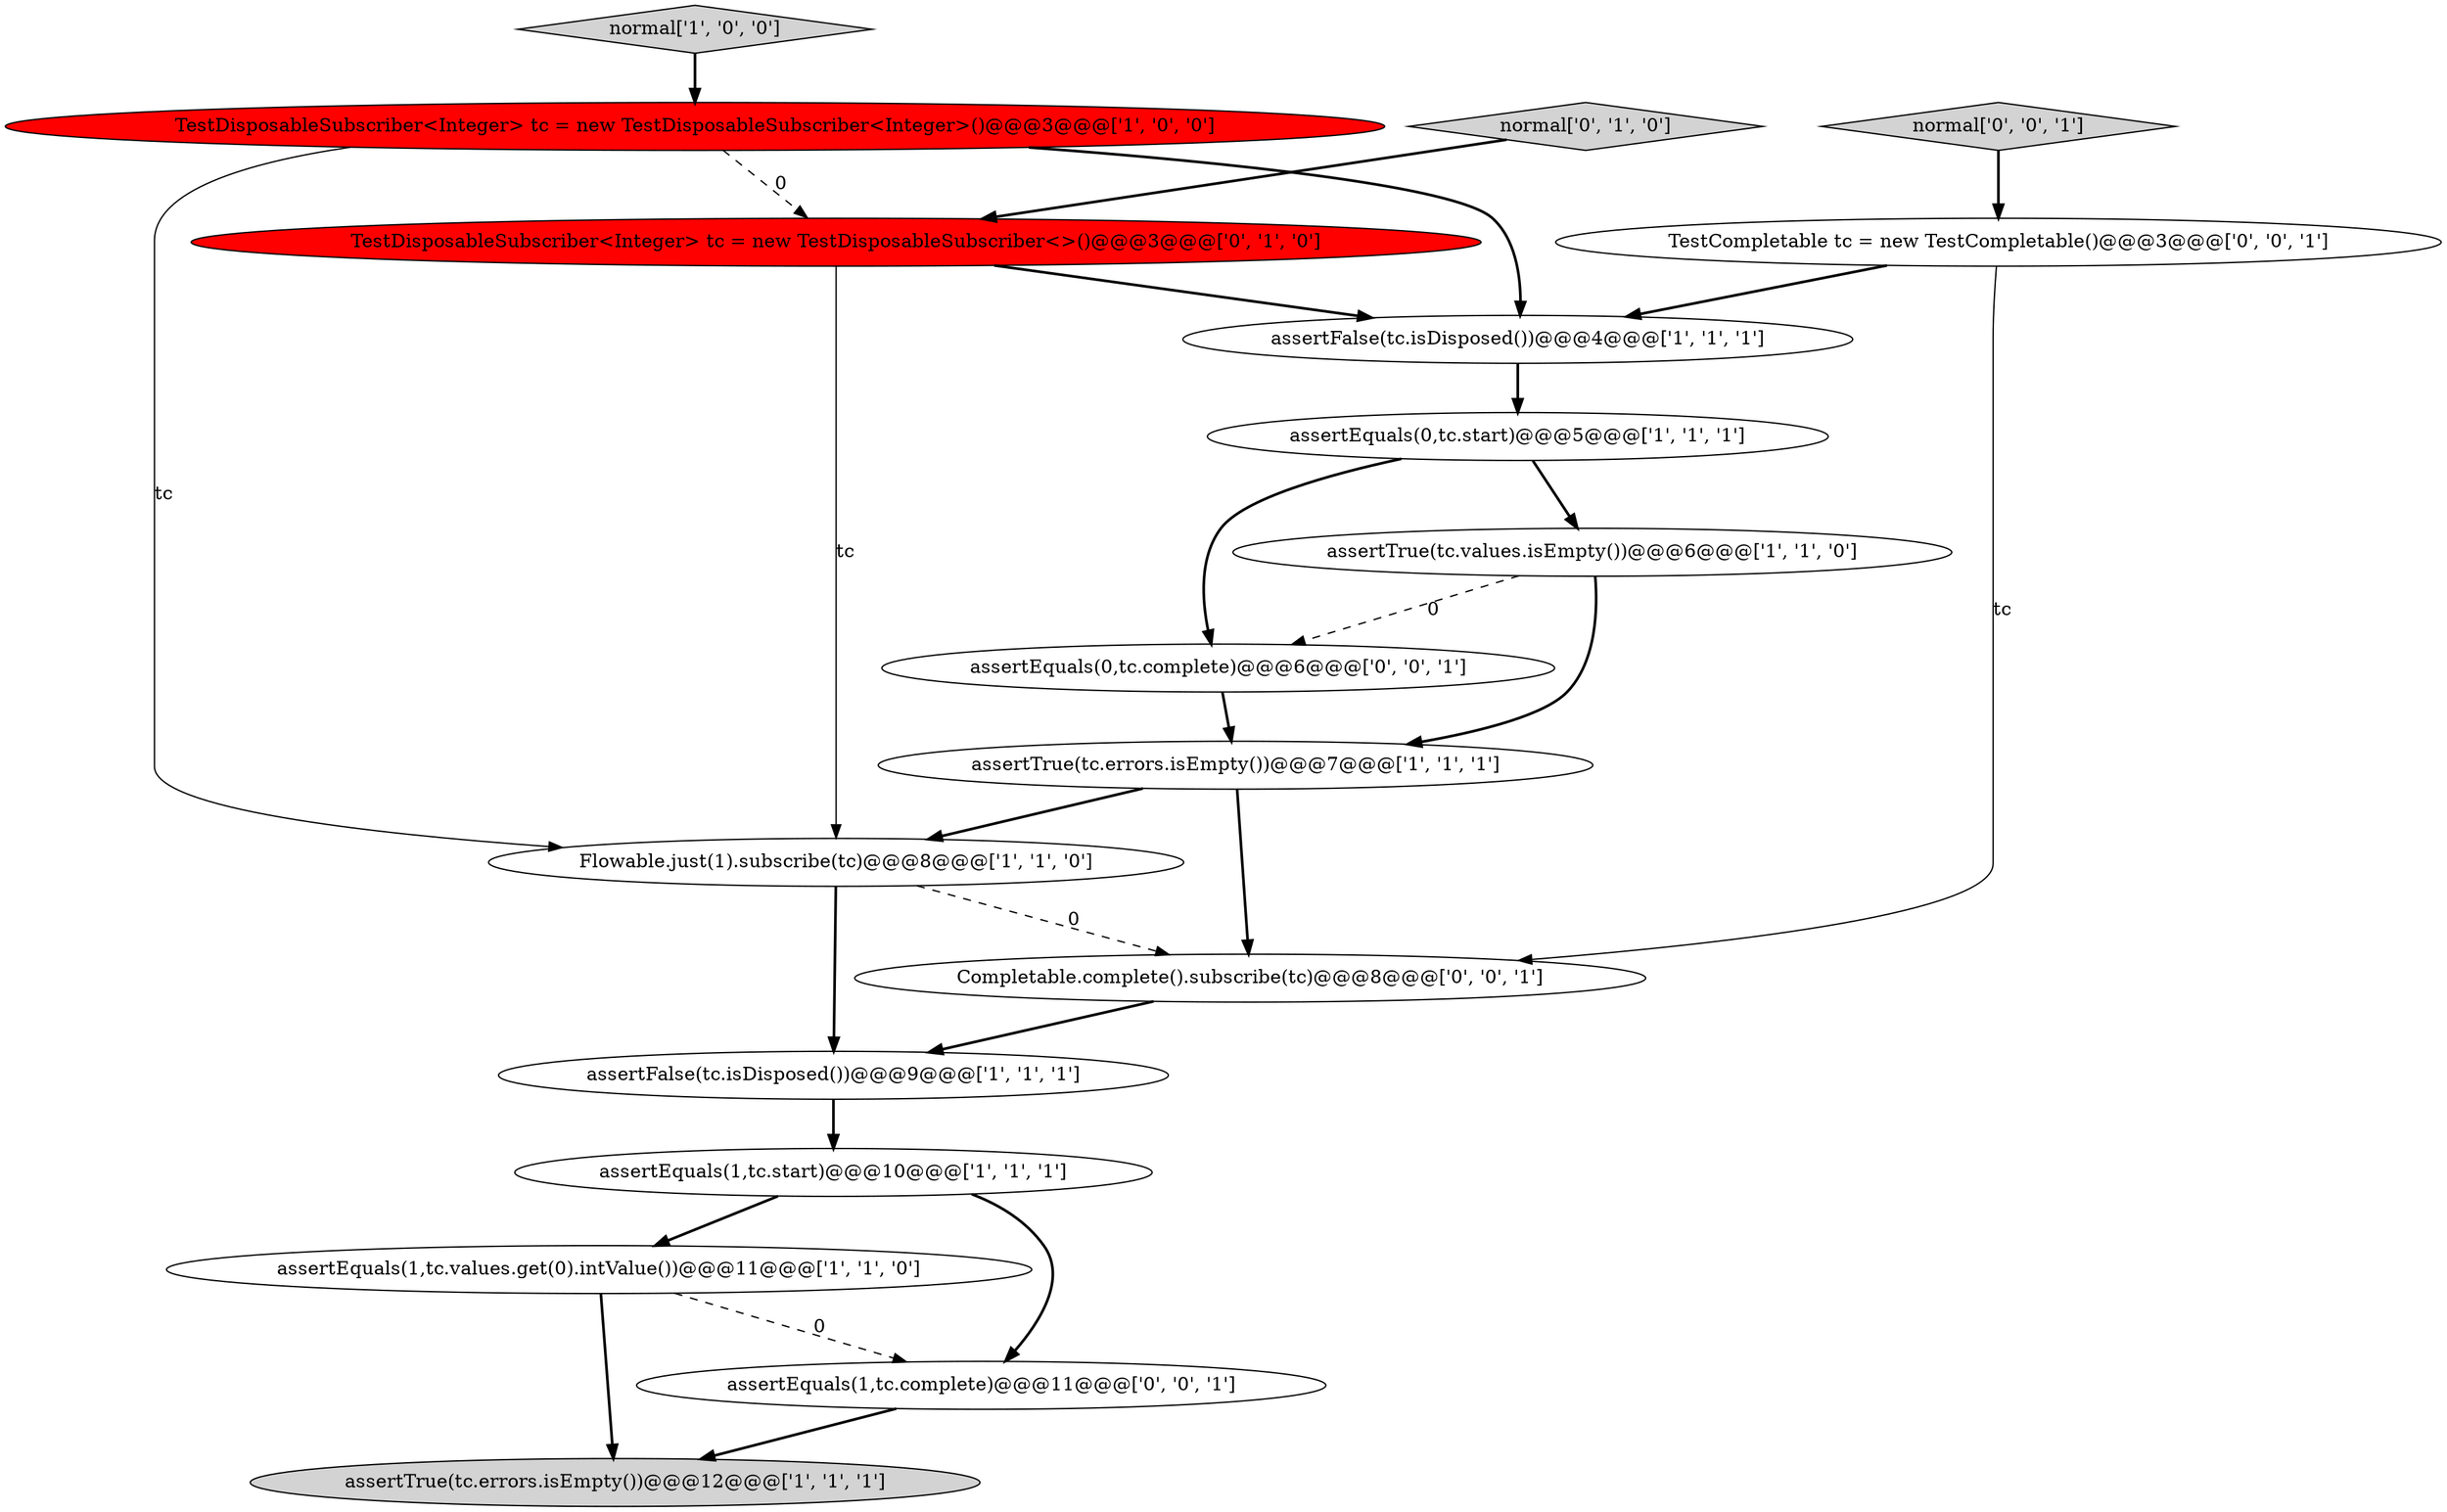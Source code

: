 digraph {
2 [style = filled, label = "TestDisposableSubscriber<Integer> tc = new TestDisposableSubscriber<Integer>()@@@3@@@['1', '0', '0']", fillcolor = red, shape = ellipse image = "AAA1AAABBB1BBB"];
1 [style = filled, label = "assertFalse(tc.isDisposed())@@@9@@@['1', '1', '1']", fillcolor = white, shape = ellipse image = "AAA0AAABBB1BBB"];
4 [style = filled, label = "assertEquals(1,tc.values.get(0).intValue())@@@11@@@['1', '1', '0']", fillcolor = white, shape = ellipse image = "AAA0AAABBB1BBB"];
3 [style = filled, label = "assertEquals(1,tc.start)@@@10@@@['1', '1', '1']", fillcolor = white, shape = ellipse image = "AAA0AAABBB1BBB"];
9 [style = filled, label = "normal['1', '0', '0']", fillcolor = lightgray, shape = diamond image = "AAA0AAABBB1BBB"];
16 [style = filled, label = "assertEquals(0,tc.complete)@@@6@@@['0', '0', '1']", fillcolor = white, shape = ellipse image = "AAA0AAABBB3BBB"];
8 [style = filled, label = "Flowable.just(1).subscribe(tc)@@@8@@@['1', '1', '0']", fillcolor = white, shape = ellipse image = "AAA0AAABBB1BBB"];
11 [style = filled, label = "TestDisposableSubscriber<Integer> tc = new TestDisposableSubscriber<>()@@@3@@@['0', '1', '0']", fillcolor = red, shape = ellipse image = "AAA1AAABBB2BBB"];
12 [style = filled, label = "normal['0', '1', '0']", fillcolor = lightgray, shape = diamond image = "AAA0AAABBB2BBB"];
5 [style = filled, label = "assertTrue(tc.errors.isEmpty())@@@7@@@['1', '1', '1']", fillcolor = white, shape = ellipse image = "AAA0AAABBB1BBB"];
0 [style = filled, label = "assertFalse(tc.isDisposed())@@@4@@@['1', '1', '1']", fillcolor = white, shape = ellipse image = "AAA0AAABBB1BBB"];
10 [style = filled, label = "assertEquals(0,tc.start)@@@5@@@['1', '1', '1']", fillcolor = white, shape = ellipse image = "AAA0AAABBB1BBB"];
15 [style = filled, label = "TestCompletable tc = new TestCompletable()@@@3@@@['0', '0', '1']", fillcolor = white, shape = ellipse image = "AAA0AAABBB3BBB"];
7 [style = filled, label = "assertTrue(tc.values.isEmpty())@@@6@@@['1', '1', '0']", fillcolor = white, shape = ellipse image = "AAA0AAABBB1BBB"];
13 [style = filled, label = "normal['0', '0', '1']", fillcolor = lightgray, shape = diamond image = "AAA0AAABBB3BBB"];
17 [style = filled, label = "assertEquals(1,tc.complete)@@@11@@@['0', '0', '1']", fillcolor = white, shape = ellipse image = "AAA0AAABBB3BBB"];
6 [style = filled, label = "assertTrue(tc.errors.isEmpty())@@@12@@@['1', '1', '1']", fillcolor = lightgray, shape = ellipse image = "AAA0AAABBB1BBB"];
14 [style = filled, label = "Completable.complete().subscribe(tc)@@@8@@@['0', '0', '1']", fillcolor = white, shape = ellipse image = "AAA0AAABBB3BBB"];
2->8 [style = solid, label="tc"];
5->8 [style = bold, label=""];
4->17 [style = dashed, label="0"];
17->6 [style = bold, label=""];
4->6 [style = bold, label=""];
9->2 [style = bold, label=""];
15->14 [style = solid, label="tc"];
7->16 [style = dashed, label="0"];
12->11 [style = bold, label=""];
1->3 [style = bold, label=""];
5->14 [style = bold, label=""];
8->14 [style = dashed, label="0"];
10->7 [style = bold, label=""];
3->4 [style = bold, label=""];
14->1 [style = bold, label=""];
8->1 [style = bold, label=""];
7->5 [style = bold, label=""];
2->0 [style = bold, label=""];
0->10 [style = bold, label=""];
11->0 [style = bold, label=""];
10->16 [style = bold, label=""];
15->0 [style = bold, label=""];
16->5 [style = bold, label=""];
11->8 [style = solid, label="tc"];
3->17 [style = bold, label=""];
2->11 [style = dashed, label="0"];
13->15 [style = bold, label=""];
}
